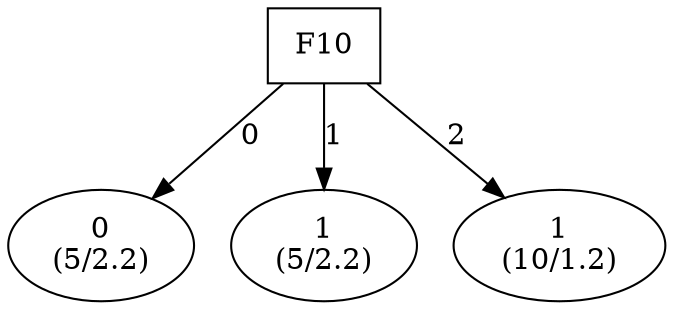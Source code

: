 digraph YaDT {
n0 [ shape=box, label="F10\n"]
n0 -> n1 [label="0"]
n1 [ shape=ellipse, label="0\n(5/2.2)"]
n0 -> n2 [label="1"]
n2 [ shape=ellipse, label="1\n(5/2.2)"]
n0 -> n3 [label="2"]
n3 [ shape=ellipse, label="1\n(10/1.2)"]
}

